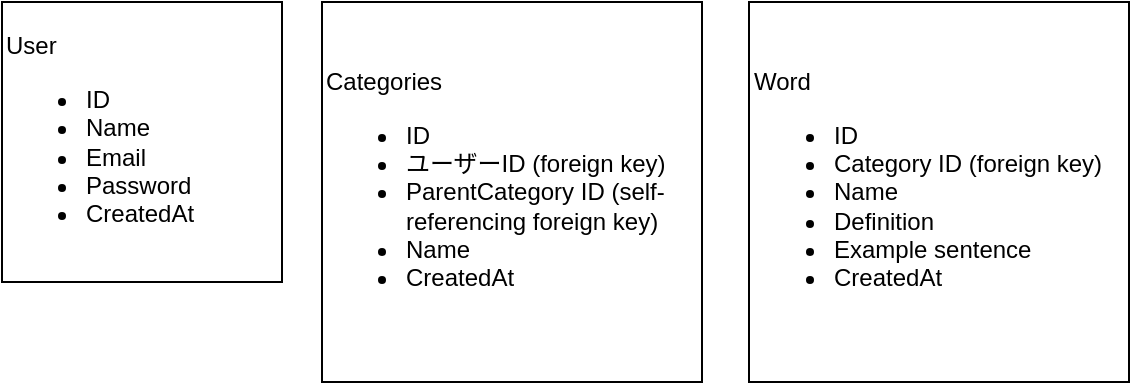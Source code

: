 <mxfile>
    <diagram id="OS2UnCGQcr4NiaXf5B9f" name="Page-1">
        <mxGraphModel dx="555" dy="320" grid="1" gridSize="10" guides="1" tooltips="1" connect="1" arrows="1" fold="1" page="1" pageScale="1" pageWidth="827" pageHeight="1169" math="0" shadow="0">
            <root>
                <mxCell id="0"/>
                <mxCell id="1" parent="0"/>
                <mxCell id="2" value="&lt;div&gt;User&lt;/div&gt;&lt;ul&gt;&lt;li&gt;ID&lt;/li&gt;&lt;li&gt;Name&lt;/li&gt;&lt;li&gt;Email&lt;/li&gt;&lt;li&gt;Password&lt;/li&gt;&lt;li&gt;CreatedAt&lt;/li&gt;&lt;/ul&gt;" style="whiteSpace=wrap;html=1;aspect=fixed;align=left;" parent="1" vertex="1">
                    <mxGeometry x="40" y="40" width="140" height="140" as="geometry"/>
                </mxCell>
                <mxCell id="3" value="&lt;div&gt;Categories&lt;/div&gt;&lt;ul&gt;&lt;li&gt;ID&lt;/li&gt;&lt;li&gt;ユーザーID (foreign key)&lt;/li&gt;&lt;li&gt;ParentCategory ID (self-referencing foreign key)&lt;/li&gt;&lt;li&gt;Name&lt;/li&gt;&lt;li&gt;CreatedAt&lt;/li&gt;&lt;/ul&gt;" style="whiteSpace=wrap;html=1;aspect=fixed;align=left;" parent="1" vertex="1">
                    <mxGeometry x="200" y="40" width="190" height="190" as="geometry"/>
                </mxCell>
                <mxCell id="4" value="&lt;div&gt;Word&lt;/div&gt;&lt;ul&gt;&lt;li&gt;ID&lt;/li&gt;&lt;li&gt;Category ID (foreign key)&lt;/li&gt;&lt;li&gt;Name&lt;/li&gt;&lt;li&gt;Definition&lt;/li&gt;&lt;li&gt;Example sentence&lt;/li&gt;&lt;li&gt;CreatedAt&lt;/li&gt;&lt;/ul&gt;" style="whiteSpace=wrap;html=1;aspect=fixed;align=left;" parent="1" vertex="1">
                    <mxGeometry x="413.5" y="40" width="190" height="190" as="geometry"/>
                </mxCell>
            </root>
        </mxGraphModel>
    </diagram>
</mxfile>